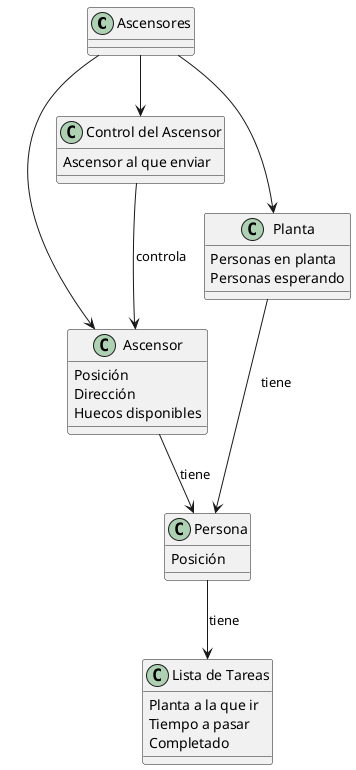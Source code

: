 @startuml
Class Ascensores
Class Ascensor
{
    Posición
    Dirección
    Huecos disponibles
}
Class Persona
{
    Posición
}
Class Planta
{
    Personas en planta
    Personas esperando
}
Class "Lista de Tareas"
{
    Planta a la que ir
    Tiempo a pasar
    Completado
}
Class "Control del Ascensor"
{
    Ascensor al que enviar
}
Ascensores --> Ascensor
Ascensores --> Planta
Ascensor --> Persona : tiene
Planta --> Persona : tiene
Persona --> "Lista de Tareas" : tiene
Ascensores --> "Control del Ascensor"
"Control del Ascensor" --> Ascensor : controla